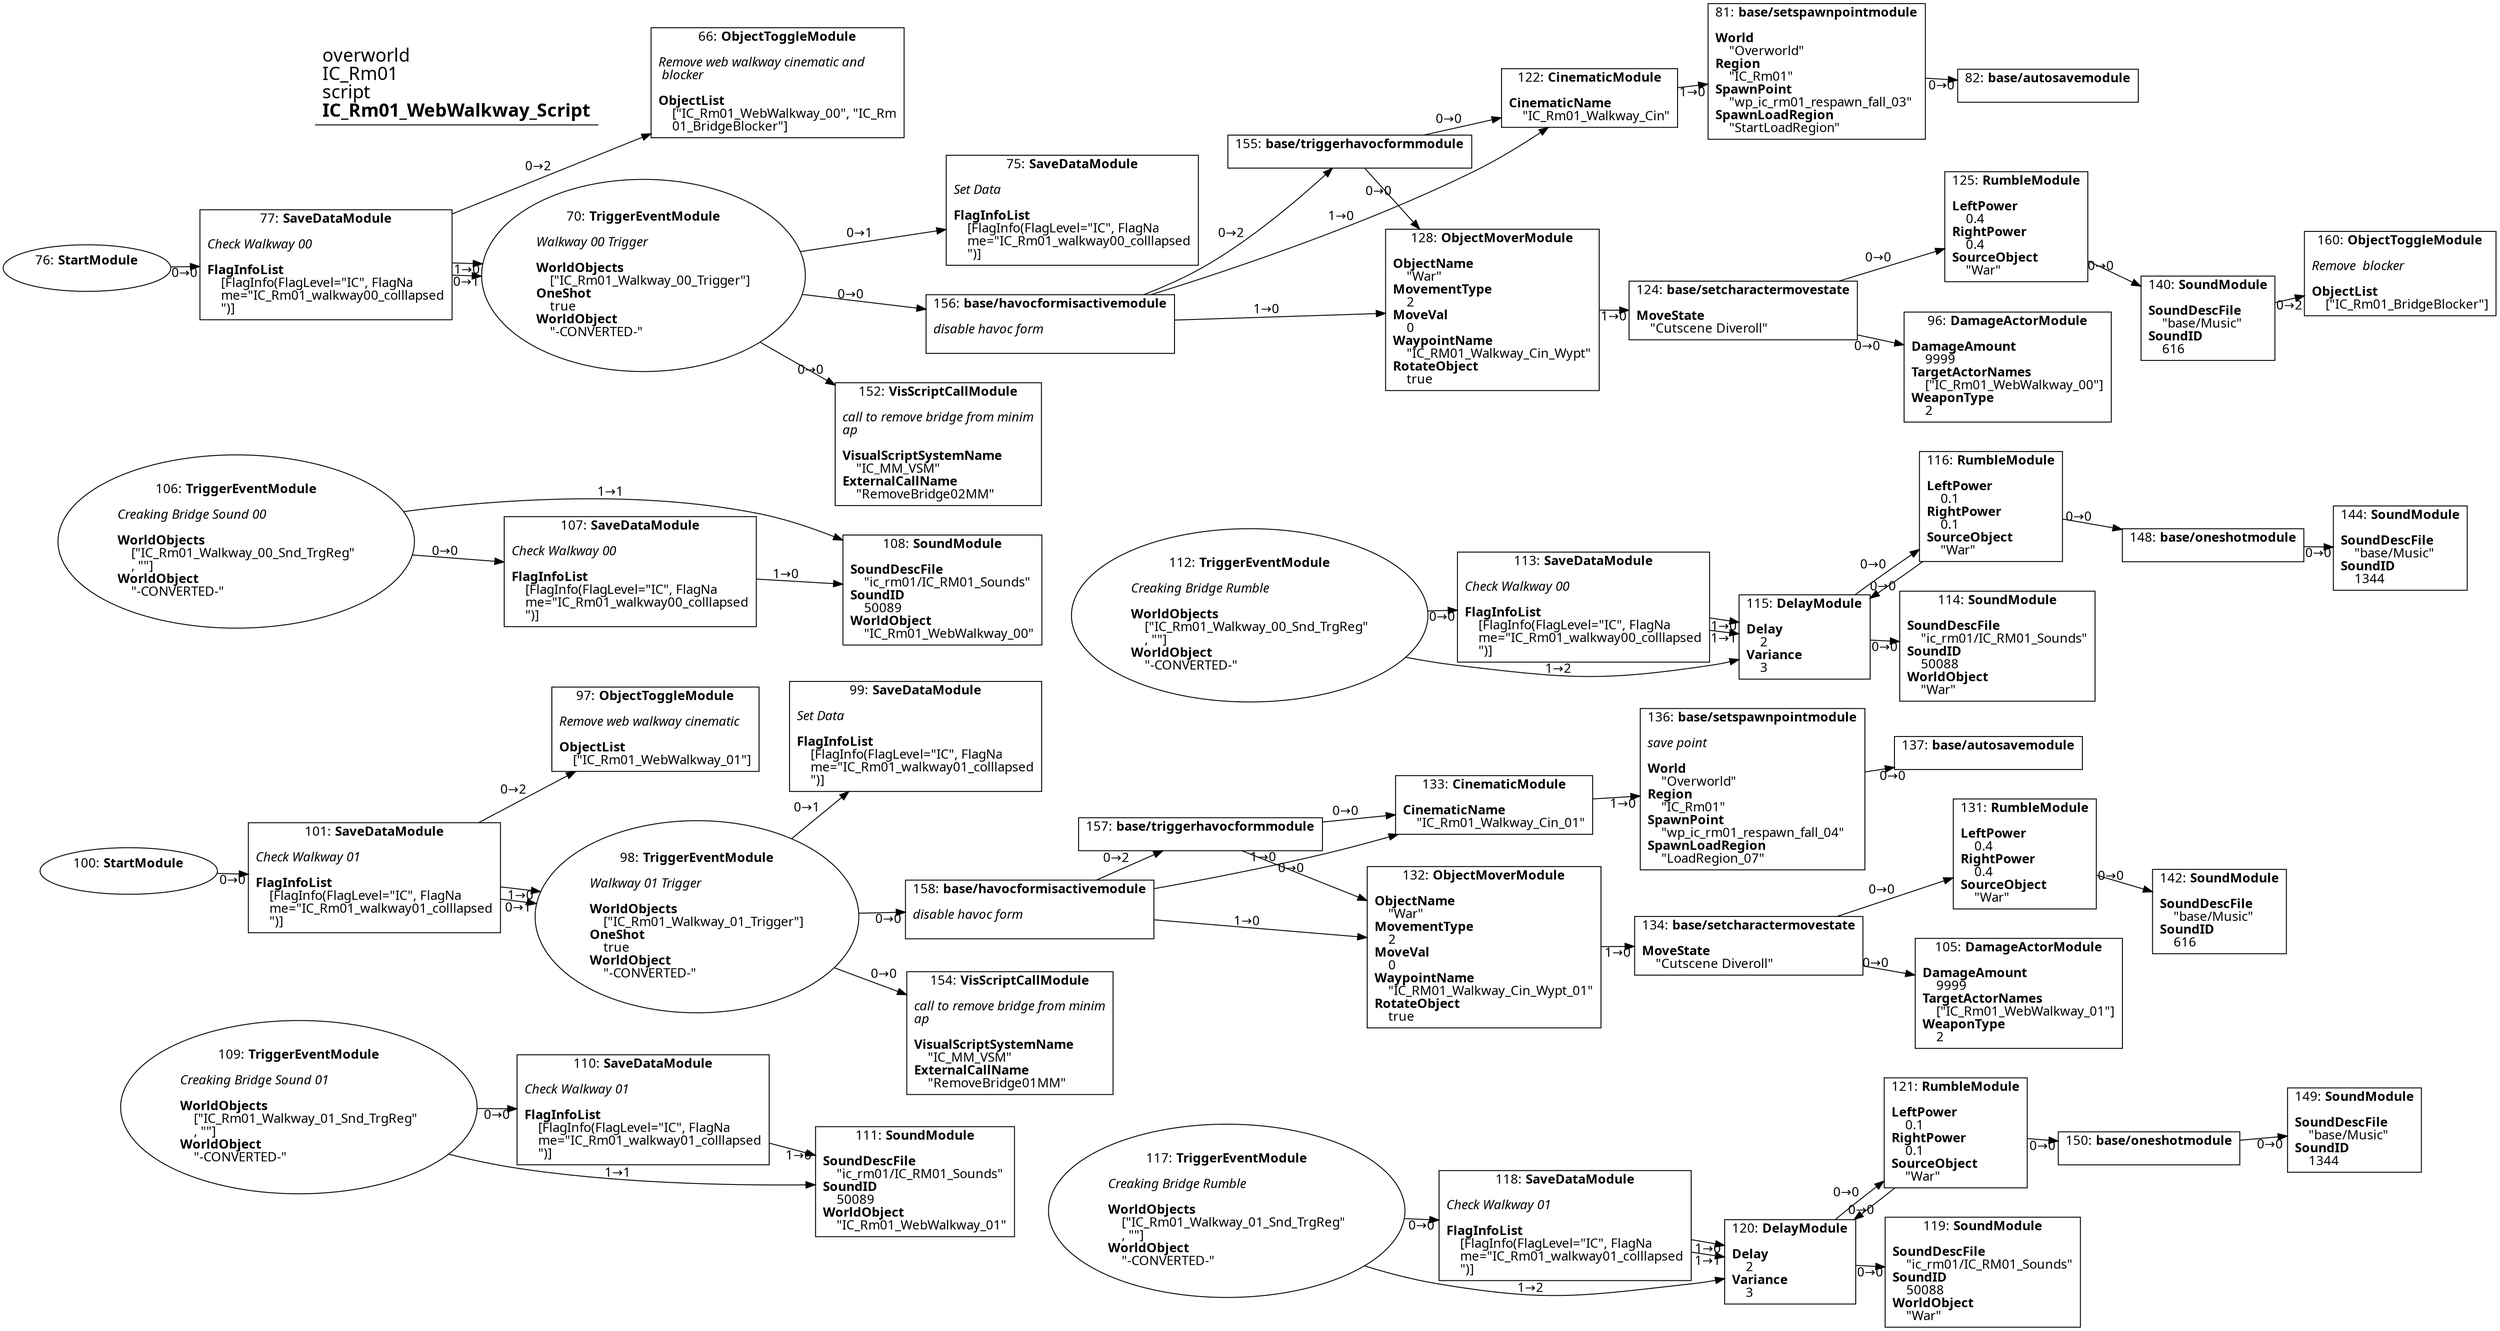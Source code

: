 digraph {
    layout = fdp;
    overlap = prism;
    sep = "+16";
    splines = spline;

    node [ shape = box ];

    graph [ fontname = "Segoe UI" ];
    node [ fontname = "Segoe UI" ];
    edge [ fontname = "Segoe UI" ];

    66 [ label = <66: <b>ObjectToggleModule</b><br/><br/><i>Remove web walkway cinematic and<br align="left"/> blocker<br align="left"/></i><br align="left"/><b>ObjectList</b><br align="left"/>    [&quot;IC_Rm01_WebWalkway_00&quot;, &quot;IC_Rm<br align="left"/>    01_BridgeBlocker&quot;]<br align="left"/>> ];
    66 [ pos = "-0.019000001,0.223!" ];

    70 [ label = <70: <b>TriggerEventModule</b><br/><br/><i>Walkway 00 Trigger<br align="left"/></i><br align="left"/><b>WorldObjects</b><br align="left"/>    [&quot;IC_Rm01_Walkway_00_Trigger&quot;]<br align="left"/><b>OneShot</b><br align="left"/>    true<br align="left"/><b>WorldObject</b><br align="left"/>    &quot;-CONVERTED-&quot;<br align="left"/>> ];
    70 [ shape = oval ]
    70 [ pos = "-0.017,-0.07300001!" ];
    70 -> 75 [ label = "0→1" ];
    70 -> 152 [ label = "0→0" ];
    70 -> 156 [ label = "0→0" ];

    75 [ label = <75: <b>SaveDataModule</b><br/><br/><i>Set Data<br align="left"/></i><br align="left"/><b>FlagInfoList</b><br align="left"/>    [FlagInfo(FlagLevel=&quot;IC&quot;, FlagNa<br align="left"/>    me=&quot;IC_Rm01_walkway00_colllapsed<br align="left"/>    &quot;)]<br align="left"/>> ];
    75 [ pos = "0.254,0.105000004!" ];

    76 [ label = <76: <b>StartModule</b><br/><br/>> ];
    76 [ shape = oval ]
    76 [ pos = "-0.47000003,-0.05!" ];
    76 -> 77 [ label = "0→0" ];

    77 [ label = <77: <b>SaveDataModule</b><br/><br/><i>Check Walkway 00<br align="left"/></i><br align="left"/><b>FlagInfoList</b><br align="left"/>    [FlagInfo(FlagLevel=&quot;IC&quot;, FlagNa<br align="left"/>    me=&quot;IC_Rm01_walkway00_colllapsed<br align="left"/>    &quot;)]<br align="left"/>> ];
    77 [ pos = "-0.238,-0.05!" ];
    77 -> 70 [ label = "1→0" ];
    77 -> 66 [ label = "0→2" ];
    77 -> 70 [ label = "0→1" ];

    81 [ label = <81: <b>base/setspawnpointmodule</b><br/><br/><b>World</b><br align="left"/>    &quot;Overworld&quot;<br align="left"/><b>Region</b><br align="left"/>    &quot;IC_Rm01&quot;<br align="left"/><b>SpawnPoint</b><br align="left"/>    &quot;wp_ic_rm01_respawn_fall_03&quot;<br align="left"/><b>SpawnLoadRegion</b><br align="left"/>    &quot;StartLoadRegion&quot;<br align="left"/>> ];
    81 [ pos = "1.105,0.13000001!" ];
    81 -> 82 [ label = "0→0" ];

    82 [ label = <82: <b>base/autosavemodule</b><br/><br/>> ];
    82 [ pos = "1.3340001,0.13000001!" ];

    96 [ label = <96: <b>DamageActorModule</b><br/><br/><b>DamageAmount</b><br align="left"/>    9999<br align="left"/><b>TargetActorNames</b><br align="left"/>    [&quot;IC_Rm01_WebWalkway_00&quot;]<br align="left"/><b>WeaponType</b><br align="left"/>    2<br align="left"/>> ];
    96 [ pos = "1.3620001,-0.13700001!" ];

    97 [ label = <97: <b>ObjectToggleModule</b><br/><br/><i>Remove web walkway cinematic<br align="left"/></i><br align="left"/><b>ObjectList</b><br align="left"/>    [&quot;IC_Rm01_WebWalkway_01&quot;]<br align="left"/>> ];
    97 [ pos = "-0.014,-0.83000004!" ];

    98 [ label = <98: <b>TriggerEventModule</b><br/><br/><i>Walkway 01 Trigger<br align="left"/></i><br align="left"/><b>WorldObjects</b><br align="left"/>    [&quot;IC_Rm01_Walkway_01_Trigger&quot;]<br align="left"/><b>OneShot</b><br align="left"/>    true<br align="left"/><b>WorldObject</b><br align="left"/>    &quot;-CONVERTED-&quot;<br align="left"/>> ];
    98 [ shape = oval ]
    98 [ pos = "-0.012,-1.126!" ];
    98 -> 99 [ label = "0→1" ];
    98 -> 154 [ label = "0→0" ];
    98 -> 158 [ label = "0→0" ];

    99 [ label = <99: <b>SaveDataModule</b><br/><br/><i>Set Data<br align="left"/></i><br align="left"/><b>FlagInfoList</b><br align="left"/>    [FlagInfo(FlagLevel=&quot;IC&quot;, FlagNa<br align="left"/>    me=&quot;IC_Rm01_walkway01_colllapsed<br align="left"/>    &quot;)]<br align="left"/>> ];
    99 [ pos = "0.28300002,-0.86600006!" ];

    100 [ label = <100: <b>StartModule</b><br/><br/>> ];
    100 [ shape = oval ]
    100 [ pos = "-0.46500003,-1.103!" ];
    100 -> 101 [ label = "0→0" ];

    101 [ label = <101: <b>SaveDataModule</b><br/><br/><i>Check Walkway 01<br align="left"/></i><br align="left"/><b>FlagInfoList</b><br align="left"/>    [FlagInfo(FlagLevel=&quot;IC&quot;, FlagNa<br align="left"/>    me=&quot;IC_Rm01_walkway01_colllapsed<br align="left"/>    &quot;)]<br align="left"/>> ];
    101 [ pos = "-0.23300001,-1.103!" ];
    101 -> 97 [ label = "0→2" ];
    101 -> 98 [ label = "1→0" ];
    101 -> 98 [ label = "0→1" ];

    105 [ label = <105: <b>DamageActorModule</b><br/><br/><b>DamageAmount</b><br align="left"/>    9999<br align="left"/><b>TargetActorNames</b><br align="left"/>    [&quot;IC_Rm01_WebWalkway_01&quot;]<br align="left"/><b>WeaponType</b><br align="left"/>    2<br align="left"/>> ];
    105 [ pos = "1.3640001,-1.169!" ];

    106 [ label = <106: <b>TriggerEventModule</b><br/><br/><i>Creaking Bridge Sound 00<br align="left"/></i><br align="left"/><b>WorldObjects</b><br align="left"/>    [&quot;IC_Rm01_Walkway_00_Snd_TrgReg&quot;<br align="left"/>    , &quot;&quot;]<br align="left"/><b>WorldObject</b><br align="left"/>    &quot;-CONVERTED-&quot;<br align="left"/>> ];
    106 [ shape = oval ]
    106 [ pos = "-0.47400004,-0.40300003!" ];
    106 -> 107 [ label = "0→0" ];
    106 -> 108 [ label = "1→1" ];

    107 [ label = <107: <b>SaveDataModule</b><br/><br/><i>Check Walkway 00<br align="left"/></i><br align="left"/><b>FlagInfoList</b><br align="left"/>    [FlagInfo(FlagLevel=&quot;IC&quot;, FlagNa<br align="left"/>    me=&quot;IC_Rm01_walkway00_colllapsed<br align="left"/>    &quot;)]<br align="left"/>> ];
    107 [ pos = "-0.15100001,-0.40300003!" ];
    107 -> 108 [ label = "1→0" ];

    108 [ label = <108: <b>SoundModule</b><br/><br/><b>SoundDescFile</b><br align="left"/>    &quot;ic_rm01/IC_RM01_Sounds&quot;<br align="left"/><b>SoundID</b><br align="left"/>    50089<br align="left"/><b>WorldObject</b><br align="left"/>    &quot;IC_Rm01_WebWalkway_00&quot;<br align="left"/>> ];
    108 [ pos = "0.132,-0.42600003!" ];

    109 [ label = <109: <b>TriggerEventModule</b><br/><br/><i>Creaking Bridge Sound 01<br align="left"/></i><br align="left"/><b>WorldObjects</b><br align="left"/>    [&quot;IC_Rm01_Walkway_01_Snd_TrgReg&quot;<br align="left"/>    , &quot;&quot;]<br align="left"/><b>WorldObject</b><br align="left"/>    &quot;-CONVERTED-&quot;<br align="left"/>> ];
    109 [ shape = oval ]
    109 [ pos = "-0.46400002,-1.4610001!" ];
    109 -> 110 [ label = "0→0" ];
    109 -> 111 [ label = "1→1" ];

    110 [ label = <110: <b>SaveDataModule</b><br/><br/><i>Check Walkway 01<br align="left"/></i><br align="left"/><b>FlagInfoList</b><br align="left"/>    [FlagInfo(FlagLevel=&quot;IC&quot;, FlagNa<br align="left"/>    me=&quot;IC_Rm01_walkway01_colllapsed<br align="left"/>    &quot;)]<br align="left"/>> ];
    110 [ pos = "-0.141,-1.4610001!" ];
    110 -> 111 [ label = "1→0" ];

    111 [ label = <111: <b>SoundModule</b><br/><br/><b>SoundDescFile</b><br align="left"/>    &quot;ic_rm01/IC_RM01_Sounds&quot;<br align="left"/><b>SoundID</b><br align="left"/>    50089<br align="left"/><b>WorldObject</b><br align="left"/>    &quot;IC_Rm01_WebWalkway_01&quot;<br align="left"/>> ];
    111 [ pos = "0.142,-1.4840001!" ];

    112 [ label = <112: <b>TriggerEventModule</b><br/><br/><i>Creaking Bridge Rumble<br align="left"/></i><br align="left"/><b>WorldObjects</b><br align="left"/>    [&quot;IC_Rm01_Walkway_00_Snd_TrgReg&quot;<br align="left"/>    , &quot;&quot;]<br align="left"/><b>WorldObject</b><br align="left"/>    &quot;-CONVERTED-&quot;<br align="left"/>> ];
    112 [ shape = oval ]
    112 [ pos = "0.57100004,-0.42200002!" ];
    112 -> 113 [ label = "0→0" ];
    112 -> 115 [ label = "1→2" ];

    113 [ label = <113: <b>SaveDataModule</b><br/><br/><i>Check Walkway 00<br align="left"/></i><br align="left"/><b>FlagInfoList</b><br align="left"/>    [FlagInfo(FlagLevel=&quot;IC&quot;, FlagNa<br align="left"/>    me=&quot;IC_Rm01_walkway00_colllapsed<br align="left"/>    &quot;)]<br align="left"/>> ];
    113 [ pos = "0.89400005,-0.42200002!" ];
    113 -> 115 [ label = "1→0" ];
    113 -> 115 [ label = "1→1" ];

    114 [ label = <114: <b>SoundModule</b><br/><br/><b>SoundDescFile</b><br align="left"/>    &quot;ic_rm01/IC_RM01_Sounds&quot;<br align="left"/><b>SoundID</b><br align="left"/>    50088<br align="left"/><b>WorldObject</b><br align="left"/>    &quot;War&quot;<br align="left"/>> ];
    114 [ pos = "1.322,-0.44500002!" ];

    115 [ label = <115: <b>DelayModule</b><br/><br/><b>Delay</b><br align="left"/>    2<br align="left"/><b>Variance</b><br align="left"/>    3<br align="left"/>> ];
    115 [ pos = "1.154,-0.44500002!" ];
    115 -> 114 [ label = "0→0" ];
    115 -> 116 [ label = "0→0" ];

    116 [ label = <116: <b>RumbleModule</b><br/><br/><b>LeftPower</b><br align="left"/>    0.1<br align="left"/><b>RightPower</b><br align="left"/>    0.1<br align="left"/><b>SourceObject</b><br align="left"/>    &quot;War&quot;<br align="left"/>> ];
    116 [ pos = "1.325,-0.372!" ];
    116 -> 115 [ label = "0→0" ];
    116 -> 148 [ label = "0→0" ];

    117 [ label = <117: <b>TriggerEventModule</b><br/><br/><i>Creaking Bridge Rumble<br align="left"/></i><br align="left"/><b>WorldObjects</b><br align="left"/>    [&quot;IC_Rm01_Walkway_01_Snd_TrgReg&quot;<br align="left"/>    , &quot;&quot;]<br align="left"/><b>WorldObject</b><br align="left"/>    &quot;-CONVERTED-&quot;<br align="left"/>> ];
    117 [ shape = oval ]
    117 [ pos = "0.49600002,-1.4790001!" ];
    117 -> 118 [ label = "0→0" ];
    117 -> 120 [ label = "1→2" ];

    118 [ label = <118: <b>SaveDataModule</b><br/><br/><i>Check Walkway 01<br align="left"/></i><br align="left"/><b>FlagInfoList</b><br align="left"/>    [FlagInfo(FlagLevel=&quot;IC&quot;, FlagNa<br align="left"/>    me=&quot;IC_Rm01_walkway01_colllapsed<br align="left"/>    &quot;)]<br align="left"/>> ];
    118 [ pos = "0.81900007,-1.4790001!" ];
    118 -> 120 [ label = "1→0" ];
    118 -> 120 [ label = "1→1" ];

    119 [ label = <119: <b>SoundModule</b><br/><br/><b>SoundDescFile</b><br align="left"/>    &quot;ic_rm01/IC_RM01_Sounds&quot;<br align="left"/><b>SoundID</b><br align="left"/>    50088<br align="left"/><b>WorldObject</b><br align="left"/>    &quot;War&quot;<br align="left"/>> ];
    119 [ pos = "1.2470001,-1.5020001!" ];

    120 [ label = <120: <b>DelayModule</b><br/><br/><b>Delay</b><br align="left"/>    2<br align="left"/><b>Variance</b><br align="left"/>    3<br align="left"/>> ];
    120 [ pos = "1.079,-1.5020001!" ];
    120 -> 121 [ label = "0→0" ];
    120 -> 119 [ label = "0→0" ];

    121 [ label = <121: <b>RumbleModule</b><br/><br/><b>LeftPower</b><br align="left"/>    0.1<br align="left"/><b>RightPower</b><br align="left"/>    0.1<br align="left"/><b>SourceObject</b><br align="left"/>    &quot;War&quot;<br align="left"/>> ];
    121 [ pos = "1.2490001,-1.376!" ];
    121 -> 120 [ label = "0→0" ];
    121 -> 150 [ label = "0→0" ];

    122 [ label = <122: <b>CinematicModule</b><br/><br/><b>CinematicName</b><br align="left"/>    &quot;IC_Rm01_Walkway_Cin&quot;<br align="left"/>> ];
    122 [ pos = "0.86600006,0.15300001!" ];
    122 -> 81 [ label = "1→0" ];

    124 [ label = <124: <b>base/setcharactermovestate</b><br/><br/><b>MoveState</b><br align="left"/>    &quot;Cutscene Diveroll&quot;<br align="left"/>> ];
    124 [ pos = "1.064,-0.079!" ];
    124 -> 125 [ label = "0→0" ];
    124 -> 96 [ label = "0→0" ];

    125 [ label = <125: <b>RumbleModule</b><br/><br/><b>LeftPower</b><br align="left"/>    0.4<br align="left"/><b>RightPower</b><br align="left"/>    0.4<br align="left"/><b>SourceObject</b><br align="left"/>    &quot;War&quot;<br align="left"/>> ];
    125 [ pos = "1.3620001,-0.079!" ];
    125 -> 140 [ label = "0→0" ];

    128 [ label = <128: <b>ObjectMoverModule</b><br/><br/><b>ObjectName</b><br align="left"/>    &quot;War&quot;<br align="left"/><b>MovementType</b><br align="left"/>    2<br align="left"/><b>MoveVal</b><br align="left"/>    0<br align="left"/><b>WaypointName</b><br align="left"/>    &quot;IC_RM01_Walkway_Cin_Wypt&quot;<br align="left"/><b>RotateObject</b><br align="left"/>    true<br align="left"/>> ];
    128 [ pos = "0.87100005,-0.056!" ];
    128 -> 124 [ label = "1→0" ];

    131 [ label = <131: <b>RumbleModule</b><br/><br/><b>LeftPower</b><br align="left"/>    0.4<br align="left"/><b>RightPower</b><br align="left"/>    0.4<br align="left"/><b>SourceObject</b><br align="left"/>    &quot;War&quot;<br align="left"/>> ];
    131 [ pos = "1.363,-1.103!" ];
    131 -> 142 [ label = "0→0" ];

    132 [ label = <132: <b>ObjectMoverModule</b><br/><br/><b>ObjectName</b><br align="left"/>    &quot;War&quot;<br align="left"/><b>MovementType</b><br align="left"/>    2<br align="left"/><b>MoveVal</b><br align="left"/>    0<br align="left"/><b>WaypointName</b><br align="left"/>    &quot;IC_RM01_Walkway_Cin_Wypt_01&quot;<br align="left"/><b>RotateObject</b><br align="left"/>    true<br align="left"/>> ];
    132 [ pos = "0.87200004,-1.08!" ];
    132 -> 134 [ label = "1→0" ];

    133 [ label = <133: <b>CinematicModule</b><br/><br/><b>CinematicName</b><br align="left"/>    &quot;IC_Rm01_Walkway_Cin_01&quot;<br align="left"/>> ];
    133 [ pos = "0.87200004,-0.961!" ];
    133 -> 136 [ label = "1→0" ];

    134 [ label = <134: <b>base/setcharactermovestate</b><br/><br/><b>MoveState</b><br align="left"/>    &quot;Cutscene Diveroll&quot;<br align="left"/>> ];
    134 [ pos = "1.074,-1.103!" ];
    134 -> 131 [ label = "0→0" ];
    134 -> 105 [ label = "0→0" ];

    136 [ label = <136: <b>base/setspawnpointmodule</b><br/><br/><i>save point<br align="left"/></i><br align="left"/><b>World</b><br align="left"/>    &quot;Overworld&quot;<br align="left"/><b>Region</b><br align="left"/>    &quot;IC_Rm01&quot;<br align="left"/><b>SpawnPoint</b><br align="left"/>    &quot;wp_ic_rm01_respawn_fall_04&quot;<br align="left"/><b>SpawnLoadRegion</b><br align="left"/>    &quot;LoadRegion_07&quot;<br align="left"/>> ];
    136 [ pos = "1.108,-0.984!" ];
    136 -> 137 [ label = "0→0" ];

    137 [ label = <137: <b>base/autosavemodule</b><br/><br/>> ];
    137 [ pos = "1.325,-0.984!" ];

    140 [ label = <140: <b>SoundModule</b><br/><br/><b>SoundDescFile</b><br align="left"/>    &quot;base/Music&quot;<br align="left"/><b>SoundID</b><br align="left"/>    616<br align="left"/>> ];
    140 [ pos = "1.5790001,-0.079!" ];
    140 -> 160 [ label = "0→2" ];

    142 [ label = <142: <b>SoundModule</b><br/><br/><b>SoundDescFile</b><br align="left"/>    &quot;base/Music&quot;<br align="left"/><b>SoundID</b><br align="left"/>    616<br align="left"/>> ];
    142 [ pos = "1.577,-1.103!" ];

    144 [ label = <144: <b>SoundModule</b><br/><br/><b>SoundDescFile</b><br align="left"/>    &quot;base/Music&quot;<br align="left"/><b>SoundID</b><br align="left"/>    1344<br align="left"/>> ];
    144 [ pos = "1.7190001,-0.372!" ];

    148 [ label = <148: <b>base/oneshotmodule</b><br/><br/>> ];
    148 [ pos = "1.5300001,-0.372!" ];
    148 -> 144 [ label = "0→0" ];

    149 [ label = <149: <b>SoundModule</b><br/><br/><b>SoundDescFile</b><br align="left"/>    &quot;base/Music&quot;<br align="left"/><b>SoundID</b><br align="left"/>    1344<br align="left"/>> ];
    149 [ pos = "1.6400001,-1.376!" ];

    150 [ label = <150: <b>base/oneshotmodule</b><br/><br/>> ];
    150 [ pos = "1.4510001,-1.376!" ];
    150 -> 149 [ label = "0→0" ];

    152 [ label = <152: <b>VisScriptCallModule</b><br/><br/><i>call to remove bridge from minim<br align="left"/>ap<br align="left"/></i><br align="left"/><b>VisualScriptSystemName</b><br align="left"/>    &quot;IC_MM_VSM&quot;<br align="left"/><b>ExternalCallName</b><br align="left"/>    &quot;RemoveBridge02MM&quot;<br align="left"/>> ];
    152 [ pos = "0.25500003,-0.24200001!" ];

    154 [ label = <154: <b>VisScriptCallModule</b><br/><br/><i>call to remove bridge from minim<br align="left"/>ap<br align="left"/></i><br align="left"/><b>VisualScriptSystemName</b><br align="left"/>    &quot;IC_MM_VSM&quot;<br align="left"/><b>ExternalCallName</b><br align="left"/>    &quot;RemoveBridge01MM&quot;<br align="left"/>> ];
    154 [ pos = "0.289,-1.279!" ];

    155 [ label = <155: <b>base/triggerhavocformmodule</b><br/><br/>> ];
    155 [ pos = "0.497,0.15300001!" ];
    155 -> 122 [ label = "0→0" ];
    155 -> 128 [ label = "0→0" ];

    156 [ label = <156: <b>base/havocformisactivemodule</b><br/><br/><i>disable havoc form<br align="left"/></i><br align="left"/>> ];
    156 [ pos = "0.257,-0.07300001!" ];
    156 -> 155 [ label = "0→2" ];
    156 -> 122 [ label = "1→0" ];
    156 -> 128 [ label = "1→0" ];

    157 [ label = <157: <b>base/triggerhavocformmodule</b><br/><br/>> ];
    157 [ pos = "0.551,-0.961!" ];
    157 -> 133 [ label = "0→0" ];
    157 -> 132 [ label = "0→0" ];

    158 [ label = <158: <b>base/havocformisactivemodule</b><br/><br/><i>disable havoc form<br align="left"/></i><br align="left"/>> ];
    158 [ pos = "0.289,-1.126!" ];
    158 -> 157 [ label = "0→2" ];
    158 -> 133 [ label = "1→0" ];
    158 -> 132 [ label = "1→0" ];

    160 [ label = <160: <b>ObjectToggleModule</b><br/><br/><i>Remove  blocker<br align="left"/></i><br align="left"/><b>ObjectList</b><br align="left"/>    [&quot;IC_Rm01_BridgeBlocker&quot;]<br align="left"/>> ];
    160 [ pos = "1.7910001,-0.033!" ];

    title [ pos = "-0.47500002,0.224!" ];
    title [ shape = underline ];
    title [ label = <<font point-size="20">overworld<br align="left"/>IC_Rm01<br align="left"/>script<br align="left"/><b>IC_Rm01_WebWalkway_Script</b><br align="left"/></font>> ];
}
